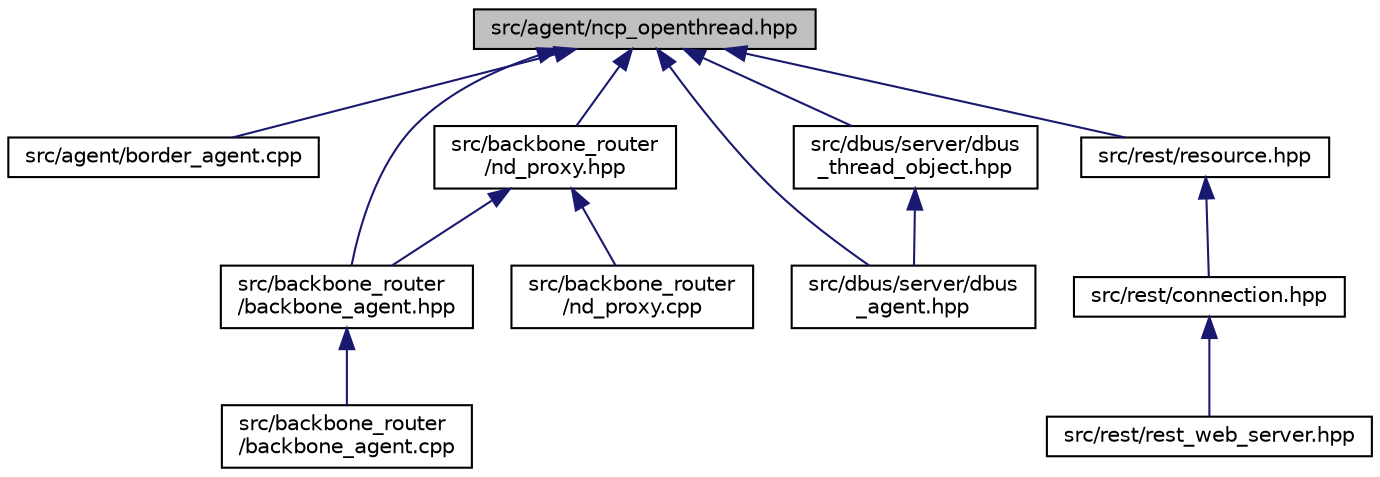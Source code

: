 digraph "src/agent/ncp_openthread.hpp"
{
  edge [fontname="Helvetica",fontsize="10",labelfontname="Helvetica",labelfontsize="10"];
  node [fontname="Helvetica",fontsize="10",shape=record];
  Node29 [label="src/agent/ncp_openthread.hpp",height=0.2,width=0.4,color="black", fillcolor="grey75", style="filled", fontcolor="black"];
  Node29 -> Node30 [dir="back",color="midnightblue",fontsize="10",style="solid",fontname="Helvetica"];
  Node30 [label="src/agent/border_agent.cpp",height=0.2,width=0.4,color="black", fillcolor="white", style="filled",URL="$d1/dbe/border__agent_8cpp.html",tooltip="The file implements the Thread border agent. "];
  Node29 -> Node31 [dir="back",color="midnightblue",fontsize="10",style="solid",fontname="Helvetica"];
  Node31 [label="src/backbone_router\l/backbone_agent.hpp",height=0.2,width=0.4,color="black", fillcolor="white", style="filled",URL="$d0/df4/backbone__agent_8hpp.html",tooltip="This file includes definition for Thread Backbone agent. "];
  Node31 -> Node32 [dir="back",color="midnightblue",fontsize="10",style="solid",fontname="Helvetica"];
  Node32 [label="src/backbone_router\l/backbone_agent.cpp",height=0.2,width=0.4,color="black", fillcolor="white", style="filled",URL="$de/d7f/backbone__agent_8cpp.html",tooltip="The file implements the Thread Backbone agent. "];
  Node29 -> Node33 [dir="back",color="midnightblue",fontsize="10",style="solid",fontname="Helvetica"];
  Node33 [label="src/backbone_router\l/nd_proxy.hpp",height=0.2,width=0.4,color="black", fillcolor="white", style="filled",URL="$d1/d28/nd__proxy_8hpp.html",tooltip="This file includes definition for ICMPv6 Neighbor Advertisement (ND) proxy management. "];
  Node33 -> Node31 [dir="back",color="midnightblue",fontsize="10",style="solid",fontname="Helvetica"];
  Node33 -> Node34 [dir="back",color="midnightblue",fontsize="10",style="solid",fontname="Helvetica"];
  Node34 [label="src/backbone_router\l/nd_proxy.cpp",height=0.2,width=0.4,color="black", fillcolor="white", style="filled",URL="$d3/d54/nd__proxy_8cpp.html",tooltip="The file implements the ND Proxy management. "];
  Node29 -> Node35 [dir="back",color="midnightblue",fontsize="10",style="solid",fontname="Helvetica"];
  Node35 [label="src/dbus/server/dbus\l_agent.hpp",height=0.2,width=0.4,color="black", fillcolor="white", style="filled",URL="$d8/d71/dbus__agent_8hpp_source.html"];
  Node29 -> Node36 [dir="back",color="midnightblue",fontsize="10",style="solid",fontname="Helvetica"];
  Node36 [label="src/dbus/server/dbus\l_thread_object.hpp",height=0.2,width=0.4,color="black", fillcolor="white", style="filled",URL="$de/d2d/dbus__thread__object_8hpp_source.html"];
  Node36 -> Node35 [dir="back",color="midnightblue",fontsize="10",style="solid",fontname="Helvetica"];
  Node29 -> Node37 [dir="back",color="midnightblue",fontsize="10",style="solid",fontname="Helvetica"];
  Node37 [label="src/rest/resource.hpp",height=0.2,width=0.4,color="black", fillcolor="white", style="filled",URL="$d5/dc7/resource_8hpp.html",tooltip="This file includes Handler definition for RESTful HTTP server. "];
  Node37 -> Node38 [dir="back",color="midnightblue",fontsize="10",style="solid",fontname="Helvetica"];
  Node38 [label="src/rest/connection.hpp",height=0.2,width=0.4,color="black", fillcolor="white", style="filled",URL="$dd/d42/connection_8hpp.html",tooltip="This file includes connection definition for RESTful HTTP server. "];
  Node38 -> Node39 [dir="back",color="midnightblue",fontsize="10",style="solid",fontname="Helvetica"];
  Node39 [label="src/rest/rest_web_server.hpp",height=0.2,width=0.4,color="black", fillcolor="white", style="filled",URL="$d0/d9f/rest__web__server_8hpp.html",tooltip="This file includes definitions for RESTful HTTP server. "];
}
